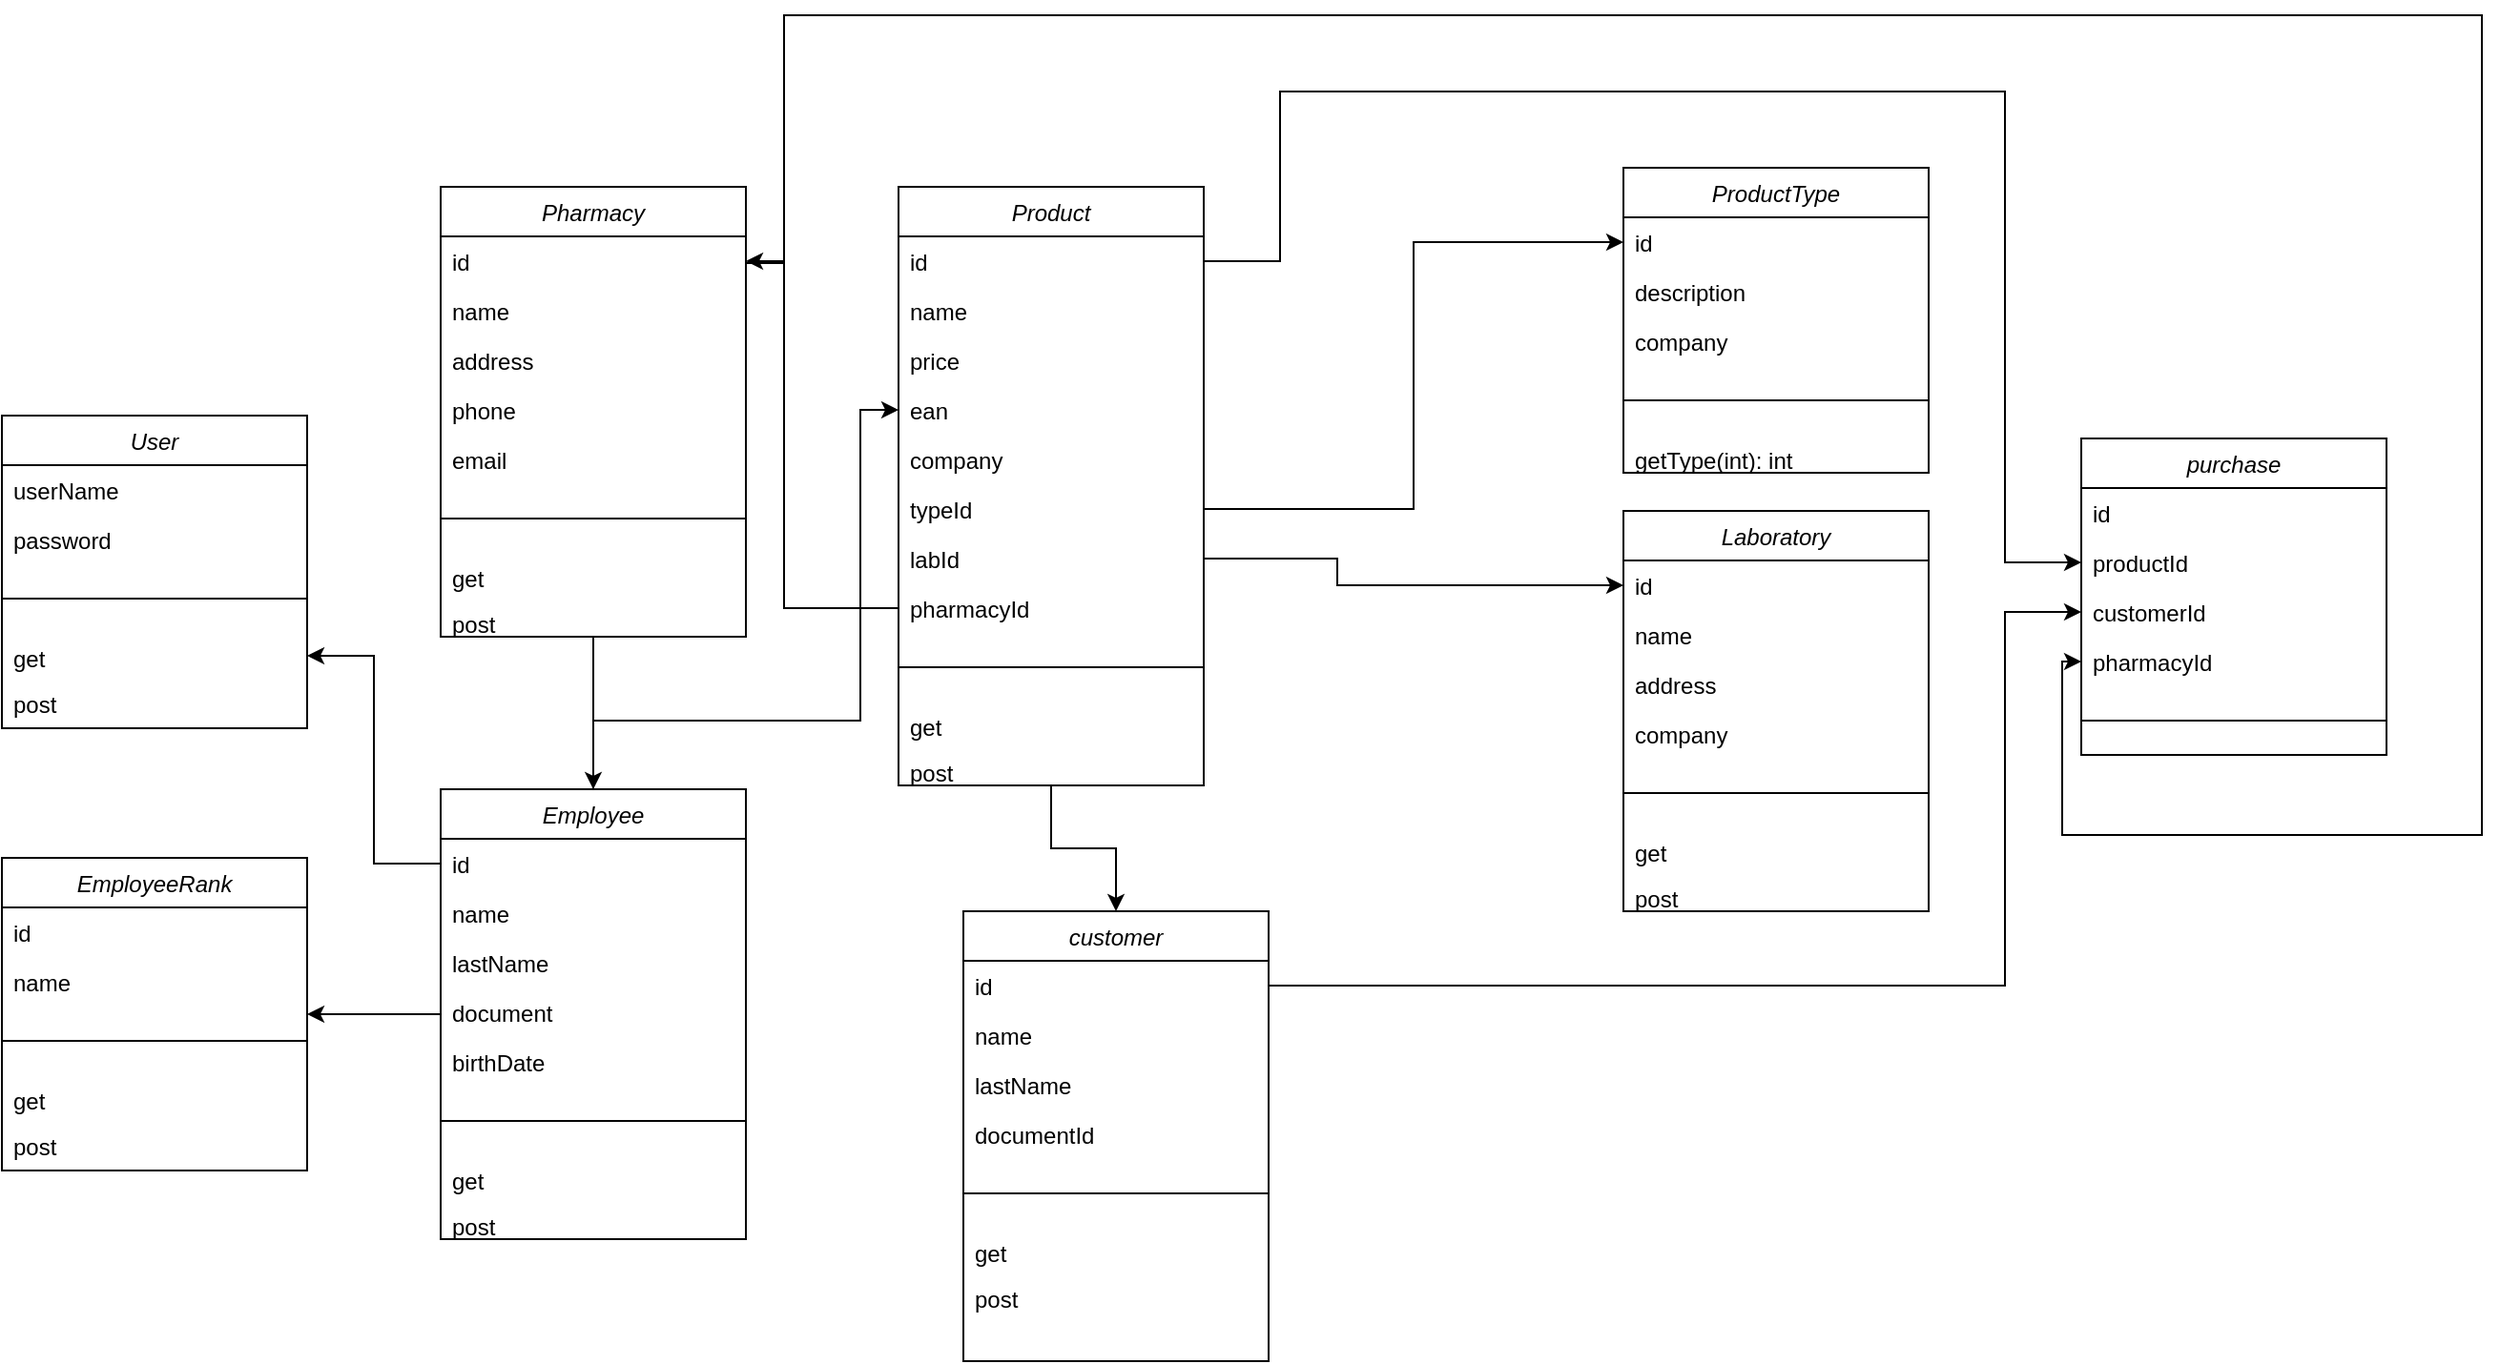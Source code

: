 <mxfile version="13.5.8" type="github">
  <diagram id="C5RBs43oDa-KdzZeNtuy" name="Page-1">
    <mxGraphModel dx="2182" dy="774" grid="1" gridSize="10" guides="1" tooltips="1" connect="1" arrows="1" fold="1" page="1" pageScale="1" pageWidth="827" pageHeight="1169" math="0" shadow="0">
      <root>
        <mxCell id="WIyWlLk6GJQsqaUBKTNV-0" />
        <mxCell id="WIyWlLk6GJQsqaUBKTNV-1" parent="WIyWlLk6GJQsqaUBKTNV-0" />
        <mxCell id="h3iyEZrPgd-LCGlQ3B5Q-18" value="" style="edgeStyle=orthogonalEdgeStyle;rounded=0;orthogonalLoop=1;jettySize=auto;html=1;entryX=0;entryY=0.5;entryDx=0;entryDy=0;" edge="1" parent="WIyWlLk6GJQsqaUBKTNV-1" source="h3iyEZrPgd-LCGlQ3B5Q-80" target="h3iyEZrPgd-LCGlQ3B5Q-11">
          <mxGeometry relative="1" as="geometry" />
        </mxCell>
        <mxCell id="h3iyEZrPgd-LCGlQ3B5Q-27" value="" style="edgeStyle=orthogonalEdgeStyle;rounded=0;orthogonalLoop=1;jettySize=auto;html=1;exitX=1;exitY=0.5;exitDx=0;exitDy=0;entryX=0;entryY=0.5;entryDx=0;entryDy=0;" edge="1" parent="WIyWlLk6GJQsqaUBKTNV-1" source="h3iyEZrPgd-LCGlQ3B5Q-81" target="h3iyEZrPgd-LCGlQ3B5Q-20">
          <mxGeometry relative="1" as="geometry">
            <Array as="points">
              <mxPoint x="450" y="305" />
              <mxPoint x="450" y="319" />
            </Array>
          </mxGeometry>
        </mxCell>
        <mxCell id="h3iyEZrPgd-LCGlQ3B5Q-40" value="" style="edgeStyle=orthogonalEdgeStyle;rounded=0;orthogonalLoop=1;jettySize=auto;html=1;" edge="1" parent="WIyWlLk6GJQsqaUBKTNV-1" source="h3iyEZrPgd-LCGlQ3B5Q-97" target="h3iyEZrPgd-LCGlQ3B5Q-32">
          <mxGeometry relative="1" as="geometry">
            <Array as="points">
              <mxPoint x="160" y="331" />
              <mxPoint x="160" y="149" />
            </Array>
          </mxGeometry>
        </mxCell>
        <mxCell id="h3iyEZrPgd-LCGlQ3B5Q-60" value="" style="edgeStyle=orthogonalEdgeStyle;rounded=0;orthogonalLoop=1;jettySize=auto;html=1;" edge="1" parent="WIyWlLk6GJQsqaUBKTNV-1" source="zkfFHV4jXpPFQw0GAbJ--0" target="h3iyEZrPgd-LCGlQ3B5Q-51">
          <mxGeometry relative="1" as="geometry" />
        </mxCell>
        <mxCell id="zkfFHV4jXpPFQw0GAbJ--0" value="Product" style="swimlane;fontStyle=2;align=center;verticalAlign=top;childLayout=stackLayout;horizontal=1;startSize=26;horizontalStack=0;resizeParent=1;resizeLast=0;collapsible=1;marginBottom=0;rounded=0;shadow=0;strokeWidth=1;" parent="WIyWlLk6GJQsqaUBKTNV-1" vertex="1">
          <mxGeometry x="220" y="110" width="160" height="314" as="geometry">
            <mxRectangle x="230" y="140" width="160" height="26" as="alternateBounds" />
          </mxGeometry>
        </mxCell>
        <mxCell id="zkfFHV4jXpPFQw0GAbJ--1" value="id" style="text;align=left;verticalAlign=top;spacingLeft=4;spacingRight=4;overflow=hidden;rotatable=0;points=[[0,0.5],[1,0.5]];portConstraint=eastwest;" parent="zkfFHV4jXpPFQw0GAbJ--0" vertex="1">
          <mxGeometry y="26" width="160" height="26" as="geometry" />
        </mxCell>
        <mxCell id="zkfFHV4jXpPFQw0GAbJ--2" value="name" style="text;align=left;verticalAlign=top;spacingLeft=4;spacingRight=4;overflow=hidden;rotatable=0;points=[[0,0.5],[1,0.5]];portConstraint=eastwest;rounded=0;shadow=0;html=0;" parent="zkfFHV4jXpPFQw0GAbJ--0" vertex="1">
          <mxGeometry y="52" width="160" height="26" as="geometry" />
        </mxCell>
        <mxCell id="zkfFHV4jXpPFQw0GAbJ--3" value="price" style="text;align=left;verticalAlign=top;spacingLeft=4;spacingRight=4;overflow=hidden;rotatable=0;points=[[0,0.5],[1,0.5]];portConstraint=eastwest;rounded=0;shadow=0;html=0;" parent="zkfFHV4jXpPFQw0GAbJ--0" vertex="1">
          <mxGeometry y="78" width="160" height="26" as="geometry" />
        </mxCell>
        <mxCell id="h3iyEZrPgd-LCGlQ3B5Q-1" value="ean" style="text;align=left;verticalAlign=top;spacingLeft=4;spacingRight=4;overflow=hidden;rotatable=0;points=[[0,0.5],[1,0.5]];portConstraint=eastwest;rounded=0;shadow=0;html=0;" vertex="1" parent="zkfFHV4jXpPFQw0GAbJ--0">
          <mxGeometry y="104" width="160" height="26" as="geometry" />
        </mxCell>
        <mxCell id="h3iyEZrPgd-LCGlQ3B5Q-28" value="company" style="text;align=left;verticalAlign=top;spacingLeft=4;spacingRight=4;overflow=hidden;rotatable=0;points=[[0,0.5],[1,0.5]];portConstraint=eastwest;rounded=0;shadow=0;html=0;" vertex="1" parent="zkfFHV4jXpPFQw0GAbJ--0">
          <mxGeometry y="130" width="160" height="26" as="geometry" />
        </mxCell>
        <mxCell id="h3iyEZrPgd-LCGlQ3B5Q-80" value="typeId" style="text;align=left;verticalAlign=top;spacingLeft=4;spacingRight=4;overflow=hidden;rotatable=0;points=[[0,0.5],[1,0.5]];portConstraint=eastwest;rounded=0;shadow=0;html=0;" vertex="1" parent="zkfFHV4jXpPFQw0GAbJ--0">
          <mxGeometry y="156" width="160" height="26" as="geometry" />
        </mxCell>
        <mxCell id="h3iyEZrPgd-LCGlQ3B5Q-81" value="labId" style="text;align=left;verticalAlign=top;spacingLeft=4;spacingRight=4;overflow=hidden;rotatable=0;points=[[0,0.5],[1,0.5]];portConstraint=eastwest;rounded=0;shadow=0;html=0;" vertex="1" parent="zkfFHV4jXpPFQw0GAbJ--0">
          <mxGeometry y="182" width="160" height="26" as="geometry" />
        </mxCell>
        <mxCell id="h3iyEZrPgd-LCGlQ3B5Q-97" value="pharmacyId" style="text;align=left;verticalAlign=top;spacingLeft=4;spacingRight=4;overflow=hidden;rotatable=0;points=[[0,0.5],[1,0.5]];portConstraint=eastwest;rounded=0;shadow=0;html=0;" vertex="1" parent="zkfFHV4jXpPFQw0GAbJ--0">
          <mxGeometry y="208" width="160" height="26" as="geometry" />
        </mxCell>
        <mxCell id="zkfFHV4jXpPFQw0GAbJ--4" value="" style="line;html=1;strokeWidth=1;align=left;verticalAlign=middle;spacingTop=-1;spacingLeft=3;spacingRight=3;rotatable=0;labelPosition=right;points=[];portConstraint=eastwest;" parent="zkfFHV4jXpPFQw0GAbJ--0" vertex="1">
          <mxGeometry y="234" width="160" height="36" as="geometry" />
        </mxCell>
        <mxCell id="h3iyEZrPgd-LCGlQ3B5Q-83" value="get" style="text;align=left;verticalAlign=top;spacingLeft=4;spacingRight=4;overflow=hidden;rotatable=0;points=[[0,0.5],[1,0.5]];portConstraint=eastwest;" vertex="1" parent="zkfFHV4jXpPFQw0GAbJ--0">
          <mxGeometry y="270" width="160" height="24" as="geometry" />
        </mxCell>
        <mxCell id="h3iyEZrPgd-LCGlQ3B5Q-82" value="post" style="text;align=left;verticalAlign=top;spacingLeft=4;spacingRight=4;overflow=hidden;rotatable=0;points=[[0,0.5],[1,0.5]];portConstraint=eastwest;" vertex="1" parent="zkfFHV4jXpPFQw0GAbJ--0">
          <mxGeometry y="294" width="160" height="20" as="geometry" />
        </mxCell>
        <mxCell id="h3iyEZrPgd-LCGlQ3B5Q-50" value="" style="edgeStyle=orthogonalEdgeStyle;rounded=0;orthogonalLoop=1;jettySize=auto;html=1;" edge="1" parent="WIyWlLk6GJQsqaUBKTNV-1" source="h3iyEZrPgd-LCGlQ3B5Q-31" target="h3iyEZrPgd-LCGlQ3B5Q-41">
          <mxGeometry relative="1" as="geometry" />
        </mxCell>
        <mxCell id="h3iyEZrPgd-LCGlQ3B5Q-31" value="Pharmacy" style="swimlane;fontStyle=2;align=center;verticalAlign=top;childLayout=stackLayout;horizontal=1;startSize=26;horizontalStack=0;resizeParent=1;resizeLast=0;collapsible=1;marginBottom=0;rounded=0;shadow=0;strokeWidth=1;" vertex="1" parent="WIyWlLk6GJQsqaUBKTNV-1">
          <mxGeometry x="-20" y="110" width="160" height="236" as="geometry">
            <mxRectangle x="230" y="140" width="160" height="26" as="alternateBounds" />
          </mxGeometry>
        </mxCell>
        <mxCell id="h3iyEZrPgd-LCGlQ3B5Q-32" value="id" style="text;align=left;verticalAlign=top;spacingLeft=4;spacingRight=4;overflow=hidden;rotatable=0;points=[[0,0.5],[1,0.5]];portConstraint=eastwest;" vertex="1" parent="h3iyEZrPgd-LCGlQ3B5Q-31">
          <mxGeometry y="26" width="160" height="26" as="geometry" />
        </mxCell>
        <mxCell id="h3iyEZrPgd-LCGlQ3B5Q-33" value="name" style="text;align=left;verticalAlign=top;spacingLeft=4;spacingRight=4;overflow=hidden;rotatable=0;points=[[0,0.5],[1,0.5]];portConstraint=eastwest;rounded=0;shadow=0;html=0;" vertex="1" parent="h3iyEZrPgd-LCGlQ3B5Q-31">
          <mxGeometry y="52" width="160" height="26" as="geometry" />
        </mxCell>
        <mxCell id="h3iyEZrPgd-LCGlQ3B5Q-34" value="address" style="text;align=left;verticalAlign=top;spacingLeft=4;spacingRight=4;overflow=hidden;rotatable=0;points=[[0,0.5],[1,0.5]];portConstraint=eastwest;rounded=0;shadow=0;html=0;" vertex="1" parent="h3iyEZrPgd-LCGlQ3B5Q-31">
          <mxGeometry y="78" width="160" height="26" as="geometry" />
        </mxCell>
        <mxCell id="h3iyEZrPgd-LCGlQ3B5Q-35" value="phone" style="text;align=left;verticalAlign=top;spacingLeft=4;spacingRight=4;overflow=hidden;rotatable=0;points=[[0,0.5],[1,0.5]];portConstraint=eastwest;rounded=0;shadow=0;html=0;" vertex="1" parent="h3iyEZrPgd-LCGlQ3B5Q-31">
          <mxGeometry y="104" width="160" height="26" as="geometry" />
        </mxCell>
        <mxCell id="h3iyEZrPgd-LCGlQ3B5Q-36" value="email" style="text;align=left;verticalAlign=top;spacingLeft=4;spacingRight=4;overflow=hidden;rotatable=0;points=[[0,0.5],[1,0.5]];portConstraint=eastwest;rounded=0;shadow=0;html=0;" vertex="1" parent="h3iyEZrPgd-LCGlQ3B5Q-31">
          <mxGeometry y="130" width="160" height="26" as="geometry" />
        </mxCell>
        <mxCell id="h3iyEZrPgd-LCGlQ3B5Q-37" value="" style="line;html=1;strokeWidth=1;align=left;verticalAlign=middle;spacingTop=-1;spacingLeft=3;spacingRight=3;rotatable=0;labelPosition=right;points=[];portConstraint=eastwest;" vertex="1" parent="h3iyEZrPgd-LCGlQ3B5Q-31">
          <mxGeometry y="156" width="160" height="36" as="geometry" />
        </mxCell>
        <mxCell id="h3iyEZrPgd-LCGlQ3B5Q-38" value="get" style="text;align=left;verticalAlign=top;spacingLeft=4;spacingRight=4;overflow=hidden;rotatable=0;points=[[0,0.5],[1,0.5]];portConstraint=eastwest;" vertex="1" parent="h3iyEZrPgd-LCGlQ3B5Q-31">
          <mxGeometry y="192" width="160" height="24" as="geometry" />
        </mxCell>
        <mxCell id="h3iyEZrPgd-LCGlQ3B5Q-39" value="post" style="text;align=left;verticalAlign=top;spacingLeft=4;spacingRight=4;overflow=hidden;rotatable=0;points=[[0,0.5],[1,0.5]];portConstraint=eastwest;" vertex="1" parent="h3iyEZrPgd-LCGlQ3B5Q-31">
          <mxGeometry y="216" width="160" height="20" as="geometry" />
        </mxCell>
        <mxCell id="h3iyEZrPgd-LCGlQ3B5Q-72" value="" style="edgeStyle=orthogonalEdgeStyle;rounded=0;orthogonalLoop=1;jettySize=auto;html=1;" edge="1" parent="WIyWlLk6GJQsqaUBKTNV-1" source="h3iyEZrPgd-LCGlQ3B5Q-41" target="h3iyEZrPgd-LCGlQ3B5Q-63">
          <mxGeometry relative="1" as="geometry" />
        </mxCell>
        <mxCell id="h3iyEZrPgd-LCGlQ3B5Q-41" value="Employee" style="swimlane;fontStyle=2;align=center;verticalAlign=top;childLayout=stackLayout;horizontal=1;startSize=26;horizontalStack=0;resizeParent=1;resizeLast=0;collapsible=1;marginBottom=0;rounded=0;shadow=0;strokeWidth=1;" vertex="1" parent="WIyWlLk6GJQsqaUBKTNV-1">
          <mxGeometry x="-20" y="426" width="160" height="236" as="geometry">
            <mxRectangle x="230" y="140" width="160" height="26" as="alternateBounds" />
          </mxGeometry>
        </mxCell>
        <mxCell id="h3iyEZrPgd-LCGlQ3B5Q-42" value="id" style="text;align=left;verticalAlign=top;spacingLeft=4;spacingRight=4;overflow=hidden;rotatable=0;points=[[0,0.5],[1,0.5]];portConstraint=eastwest;" vertex="1" parent="h3iyEZrPgd-LCGlQ3B5Q-41">
          <mxGeometry y="26" width="160" height="26" as="geometry" />
        </mxCell>
        <mxCell id="h3iyEZrPgd-LCGlQ3B5Q-43" value="name" style="text;align=left;verticalAlign=top;spacingLeft=4;spacingRight=4;overflow=hidden;rotatable=0;points=[[0,0.5],[1,0.5]];portConstraint=eastwest;rounded=0;shadow=0;html=0;" vertex="1" parent="h3iyEZrPgd-LCGlQ3B5Q-41">
          <mxGeometry y="52" width="160" height="26" as="geometry" />
        </mxCell>
        <mxCell id="h3iyEZrPgd-LCGlQ3B5Q-44" value="lastName" style="text;align=left;verticalAlign=top;spacingLeft=4;spacingRight=4;overflow=hidden;rotatable=0;points=[[0,0.5],[1,0.5]];portConstraint=eastwest;rounded=0;shadow=0;html=0;" vertex="1" parent="h3iyEZrPgd-LCGlQ3B5Q-41">
          <mxGeometry y="78" width="160" height="26" as="geometry" />
        </mxCell>
        <mxCell id="h3iyEZrPgd-LCGlQ3B5Q-45" value="document" style="text;align=left;verticalAlign=top;spacingLeft=4;spacingRight=4;overflow=hidden;rotatable=0;points=[[0,0.5],[1,0.5]];portConstraint=eastwest;rounded=0;shadow=0;html=0;" vertex="1" parent="h3iyEZrPgd-LCGlQ3B5Q-41">
          <mxGeometry y="104" width="160" height="26" as="geometry" />
        </mxCell>
        <mxCell id="h3iyEZrPgd-LCGlQ3B5Q-46" value="birthDate" style="text;align=left;verticalAlign=top;spacingLeft=4;spacingRight=4;overflow=hidden;rotatable=0;points=[[0,0.5],[1,0.5]];portConstraint=eastwest;rounded=0;shadow=0;html=0;" vertex="1" parent="h3iyEZrPgd-LCGlQ3B5Q-41">
          <mxGeometry y="130" width="160" height="26" as="geometry" />
        </mxCell>
        <mxCell id="h3iyEZrPgd-LCGlQ3B5Q-47" value="" style="line;html=1;strokeWidth=1;align=left;verticalAlign=middle;spacingTop=-1;spacingLeft=3;spacingRight=3;rotatable=0;labelPosition=right;points=[];portConstraint=eastwest;" vertex="1" parent="h3iyEZrPgd-LCGlQ3B5Q-41">
          <mxGeometry y="156" width="160" height="36" as="geometry" />
        </mxCell>
        <mxCell id="h3iyEZrPgd-LCGlQ3B5Q-48" value="get" style="text;align=left;verticalAlign=top;spacingLeft=4;spacingRight=4;overflow=hidden;rotatable=0;points=[[0,0.5],[1,0.5]];portConstraint=eastwest;" vertex="1" parent="h3iyEZrPgd-LCGlQ3B5Q-41">
          <mxGeometry y="192" width="160" height="24" as="geometry" />
        </mxCell>
        <mxCell id="h3iyEZrPgd-LCGlQ3B5Q-49" value="post" style="text;align=left;verticalAlign=top;spacingLeft=4;spacingRight=4;overflow=hidden;rotatable=0;points=[[0,0.5],[1,0.5]];portConstraint=eastwest;" vertex="1" parent="h3iyEZrPgd-LCGlQ3B5Q-41">
          <mxGeometry y="216" width="160" height="20" as="geometry" />
        </mxCell>
        <mxCell id="h3iyEZrPgd-LCGlQ3B5Q-10" value="ProductType" style="swimlane;fontStyle=2;align=center;verticalAlign=top;childLayout=stackLayout;horizontal=1;startSize=26;horizontalStack=0;resizeParent=1;resizeLast=0;collapsible=1;marginBottom=0;rounded=0;shadow=0;strokeWidth=1;" vertex="1" parent="WIyWlLk6GJQsqaUBKTNV-1">
          <mxGeometry x="600" y="100" width="160" height="160" as="geometry">
            <mxRectangle x="230" y="140" width="160" height="26" as="alternateBounds" />
          </mxGeometry>
        </mxCell>
        <mxCell id="h3iyEZrPgd-LCGlQ3B5Q-11" value="id" style="text;align=left;verticalAlign=top;spacingLeft=4;spacingRight=4;overflow=hidden;rotatable=0;points=[[0,0.5],[1,0.5]];portConstraint=eastwest;" vertex="1" parent="h3iyEZrPgd-LCGlQ3B5Q-10">
          <mxGeometry y="26" width="160" height="26" as="geometry" />
        </mxCell>
        <mxCell id="h3iyEZrPgd-LCGlQ3B5Q-12" value="description" style="text;align=left;verticalAlign=top;spacingLeft=4;spacingRight=4;overflow=hidden;rotatable=0;points=[[0,0.5],[1,0.5]];portConstraint=eastwest;rounded=0;shadow=0;html=0;" vertex="1" parent="h3iyEZrPgd-LCGlQ3B5Q-10">
          <mxGeometry y="52" width="160" height="26" as="geometry" />
        </mxCell>
        <mxCell id="h3iyEZrPgd-LCGlQ3B5Q-29" value="company" style="text;align=left;verticalAlign=top;spacingLeft=4;spacingRight=4;overflow=hidden;rotatable=0;points=[[0,0.5],[1,0.5]];portConstraint=eastwest;rounded=0;shadow=0;html=0;" vertex="1" parent="h3iyEZrPgd-LCGlQ3B5Q-10">
          <mxGeometry y="78" width="160" height="26" as="geometry" />
        </mxCell>
        <mxCell id="h3iyEZrPgd-LCGlQ3B5Q-15" value="" style="line;html=1;strokeWidth=1;align=left;verticalAlign=middle;spacingTop=-1;spacingLeft=3;spacingRight=3;rotatable=0;labelPosition=right;points=[];portConstraint=eastwest;" vertex="1" parent="h3iyEZrPgd-LCGlQ3B5Q-10">
          <mxGeometry y="104" width="160" height="36" as="geometry" />
        </mxCell>
        <mxCell id="h3iyEZrPgd-LCGlQ3B5Q-17" value="getType(int): int" style="text;align=left;verticalAlign=top;spacingLeft=4;spacingRight=4;overflow=hidden;rotatable=0;points=[[0,0.5],[1,0.5]];portConstraint=eastwest;" vertex="1" parent="h3iyEZrPgd-LCGlQ3B5Q-10">
          <mxGeometry y="140" width="160" height="20" as="geometry" />
        </mxCell>
        <mxCell id="h3iyEZrPgd-LCGlQ3B5Q-62" value="" style="edgeStyle=orthogonalEdgeStyle;rounded=0;orthogonalLoop=1;jettySize=auto;html=1;entryX=0;entryY=0.5;entryDx=0;entryDy=0;exitX=0.5;exitY=0;exitDx=0;exitDy=0;" edge="1" parent="WIyWlLk6GJQsqaUBKTNV-1" source="h3iyEZrPgd-LCGlQ3B5Q-41" target="h3iyEZrPgd-LCGlQ3B5Q-1">
          <mxGeometry relative="1" as="geometry">
            <mxPoint x="70" y="356" as="sourcePoint" />
            <mxPoint x="70" y="436" as="targetPoint" />
            <Array as="points">
              <mxPoint x="60" y="390" />
              <mxPoint x="200" y="390" />
              <mxPoint x="200" y="227" />
            </Array>
          </mxGeometry>
        </mxCell>
        <mxCell id="h3iyEZrPgd-LCGlQ3B5Q-63" value="EmployeeRank" style="swimlane;fontStyle=2;align=center;verticalAlign=top;childLayout=stackLayout;horizontal=1;startSize=26;horizontalStack=0;resizeParent=1;resizeLast=0;collapsible=1;marginBottom=0;rounded=0;shadow=0;strokeWidth=1;" vertex="1" parent="WIyWlLk6GJQsqaUBKTNV-1">
          <mxGeometry x="-250" y="462" width="160" height="164" as="geometry">
            <mxRectangle x="230" y="140" width="160" height="26" as="alternateBounds" />
          </mxGeometry>
        </mxCell>
        <mxCell id="h3iyEZrPgd-LCGlQ3B5Q-64" value="id" style="text;align=left;verticalAlign=top;spacingLeft=4;spacingRight=4;overflow=hidden;rotatable=0;points=[[0,0.5],[1,0.5]];portConstraint=eastwest;" vertex="1" parent="h3iyEZrPgd-LCGlQ3B5Q-63">
          <mxGeometry y="26" width="160" height="26" as="geometry" />
        </mxCell>
        <mxCell id="h3iyEZrPgd-LCGlQ3B5Q-65" value="name" style="text;align=left;verticalAlign=top;spacingLeft=4;spacingRight=4;overflow=hidden;rotatable=0;points=[[0,0.5],[1,0.5]];portConstraint=eastwest;rounded=0;shadow=0;html=0;" vertex="1" parent="h3iyEZrPgd-LCGlQ3B5Q-63">
          <mxGeometry y="52" width="160" height="26" as="geometry" />
        </mxCell>
        <mxCell id="h3iyEZrPgd-LCGlQ3B5Q-69" value="" style="line;html=1;strokeWidth=1;align=left;verticalAlign=middle;spacingTop=-1;spacingLeft=3;spacingRight=3;rotatable=0;labelPosition=right;points=[];portConstraint=eastwest;" vertex="1" parent="h3iyEZrPgd-LCGlQ3B5Q-63">
          <mxGeometry y="78" width="160" height="36" as="geometry" />
        </mxCell>
        <mxCell id="h3iyEZrPgd-LCGlQ3B5Q-70" value="get" style="text;align=left;verticalAlign=top;spacingLeft=4;spacingRight=4;overflow=hidden;rotatable=0;points=[[0,0.5],[1,0.5]];portConstraint=eastwest;" vertex="1" parent="h3iyEZrPgd-LCGlQ3B5Q-63">
          <mxGeometry y="114" width="160" height="24" as="geometry" />
        </mxCell>
        <mxCell id="h3iyEZrPgd-LCGlQ3B5Q-71" value="post" style="text;align=left;verticalAlign=top;spacingLeft=4;spacingRight=4;overflow=hidden;rotatable=0;points=[[0,0.5],[1,0.5]];portConstraint=eastwest;" vertex="1" parent="h3iyEZrPgd-LCGlQ3B5Q-63">
          <mxGeometry y="138" width="160" height="20" as="geometry" />
        </mxCell>
        <mxCell id="h3iyEZrPgd-LCGlQ3B5Q-73" value="User" style="swimlane;fontStyle=2;align=center;verticalAlign=top;childLayout=stackLayout;horizontal=1;startSize=26;horizontalStack=0;resizeParent=1;resizeLast=0;collapsible=1;marginBottom=0;rounded=0;shadow=0;strokeWidth=1;" vertex="1" parent="WIyWlLk6GJQsqaUBKTNV-1">
          <mxGeometry x="-250" y="230" width="160" height="164" as="geometry">
            <mxRectangle x="230" y="140" width="160" height="26" as="alternateBounds" />
          </mxGeometry>
        </mxCell>
        <mxCell id="h3iyEZrPgd-LCGlQ3B5Q-74" value="userName" style="text;align=left;verticalAlign=top;spacingLeft=4;spacingRight=4;overflow=hidden;rotatable=0;points=[[0,0.5],[1,0.5]];portConstraint=eastwest;" vertex="1" parent="h3iyEZrPgd-LCGlQ3B5Q-73">
          <mxGeometry y="26" width="160" height="26" as="geometry" />
        </mxCell>
        <mxCell id="h3iyEZrPgd-LCGlQ3B5Q-75" value="password" style="text;align=left;verticalAlign=top;spacingLeft=4;spacingRight=4;overflow=hidden;rotatable=0;points=[[0,0.5],[1,0.5]];portConstraint=eastwest;rounded=0;shadow=0;html=0;" vertex="1" parent="h3iyEZrPgd-LCGlQ3B5Q-73">
          <mxGeometry y="52" width="160" height="26" as="geometry" />
        </mxCell>
        <mxCell id="h3iyEZrPgd-LCGlQ3B5Q-76" value="" style="line;html=1;strokeWidth=1;align=left;verticalAlign=middle;spacingTop=-1;spacingLeft=3;spacingRight=3;rotatable=0;labelPosition=right;points=[];portConstraint=eastwest;" vertex="1" parent="h3iyEZrPgd-LCGlQ3B5Q-73">
          <mxGeometry y="78" width="160" height="36" as="geometry" />
        </mxCell>
        <mxCell id="h3iyEZrPgd-LCGlQ3B5Q-77" value="get" style="text;align=left;verticalAlign=top;spacingLeft=4;spacingRight=4;overflow=hidden;rotatable=0;points=[[0,0.5],[1,0.5]];portConstraint=eastwest;" vertex="1" parent="h3iyEZrPgd-LCGlQ3B5Q-73">
          <mxGeometry y="114" width="160" height="24" as="geometry" />
        </mxCell>
        <mxCell id="h3iyEZrPgd-LCGlQ3B5Q-78" value="post" style="text;align=left;verticalAlign=top;spacingLeft=4;spacingRight=4;overflow=hidden;rotatable=0;points=[[0,0.5],[1,0.5]];portConstraint=eastwest;" vertex="1" parent="h3iyEZrPgd-LCGlQ3B5Q-73">
          <mxGeometry y="138" width="160" height="20" as="geometry" />
        </mxCell>
        <mxCell id="h3iyEZrPgd-LCGlQ3B5Q-79" value="" style="edgeStyle=orthogonalEdgeStyle;rounded=0;orthogonalLoop=1;jettySize=auto;html=1;entryX=1;entryY=0.5;entryDx=0;entryDy=0;exitX=0;exitY=0.5;exitDx=0;exitDy=0;" edge="1" parent="WIyWlLk6GJQsqaUBKTNV-1" source="h3iyEZrPgd-LCGlQ3B5Q-42" target="h3iyEZrPgd-LCGlQ3B5Q-77">
          <mxGeometry relative="1" as="geometry">
            <mxPoint x="-10" y="470" as="sourcePoint" />
            <mxPoint x="-80" y="554" as="targetPoint" />
          </mxGeometry>
        </mxCell>
        <mxCell id="h3iyEZrPgd-LCGlQ3B5Q-19" value="Laboratory" style="swimlane;fontStyle=2;align=center;verticalAlign=top;childLayout=stackLayout;horizontal=1;startSize=26;horizontalStack=0;resizeParent=1;resizeLast=0;collapsible=1;marginBottom=0;rounded=0;shadow=0;strokeWidth=1;" vertex="1" parent="WIyWlLk6GJQsqaUBKTNV-1">
          <mxGeometry x="600" y="280" width="160" height="210" as="geometry">
            <mxRectangle x="230" y="140" width="160" height="26" as="alternateBounds" />
          </mxGeometry>
        </mxCell>
        <mxCell id="h3iyEZrPgd-LCGlQ3B5Q-20" value="id" style="text;align=left;verticalAlign=top;spacingLeft=4;spacingRight=4;overflow=hidden;rotatable=0;points=[[0,0.5],[1,0.5]];portConstraint=eastwest;" vertex="1" parent="h3iyEZrPgd-LCGlQ3B5Q-19">
          <mxGeometry y="26" width="160" height="26" as="geometry" />
        </mxCell>
        <mxCell id="h3iyEZrPgd-LCGlQ3B5Q-21" value="name" style="text;align=left;verticalAlign=top;spacingLeft=4;spacingRight=4;overflow=hidden;rotatable=0;points=[[0,0.5],[1,0.5]];portConstraint=eastwest;rounded=0;shadow=0;html=0;" vertex="1" parent="h3iyEZrPgd-LCGlQ3B5Q-19">
          <mxGeometry y="52" width="160" height="26" as="geometry" />
        </mxCell>
        <mxCell id="h3iyEZrPgd-LCGlQ3B5Q-22" value="address" style="text;align=left;verticalAlign=top;spacingLeft=4;spacingRight=4;overflow=hidden;rotatable=0;points=[[0,0.5],[1,0.5]];portConstraint=eastwest;rounded=0;shadow=0;html=0;" vertex="1" parent="h3iyEZrPgd-LCGlQ3B5Q-19">
          <mxGeometry y="78" width="160" height="26" as="geometry" />
        </mxCell>
        <mxCell id="h3iyEZrPgd-LCGlQ3B5Q-30" value="company" style="text;align=left;verticalAlign=top;spacingLeft=4;spacingRight=4;overflow=hidden;rotatable=0;points=[[0,0.5],[1,0.5]];portConstraint=eastwest;rounded=0;shadow=0;html=0;" vertex="1" parent="h3iyEZrPgd-LCGlQ3B5Q-19">
          <mxGeometry y="104" width="160" height="26" as="geometry" />
        </mxCell>
        <mxCell id="h3iyEZrPgd-LCGlQ3B5Q-24" value="" style="line;html=1;strokeWidth=1;align=left;verticalAlign=middle;spacingTop=-1;spacingLeft=3;spacingRight=3;rotatable=0;labelPosition=right;points=[];portConstraint=eastwest;" vertex="1" parent="h3iyEZrPgd-LCGlQ3B5Q-19">
          <mxGeometry y="130" width="160" height="36" as="geometry" />
        </mxCell>
        <mxCell id="h3iyEZrPgd-LCGlQ3B5Q-25" value="get" style="text;align=left;verticalAlign=top;spacingLeft=4;spacingRight=4;overflow=hidden;rotatable=0;points=[[0,0.5],[1,0.5]];portConstraint=eastwest;" vertex="1" parent="h3iyEZrPgd-LCGlQ3B5Q-19">
          <mxGeometry y="166" width="160" height="24" as="geometry" />
        </mxCell>
        <mxCell id="h3iyEZrPgd-LCGlQ3B5Q-26" value="post" style="text;align=left;verticalAlign=top;spacingLeft=4;spacingRight=4;overflow=hidden;rotatable=0;points=[[0,0.5],[1,0.5]];portConstraint=eastwest;" vertex="1" parent="h3iyEZrPgd-LCGlQ3B5Q-19">
          <mxGeometry y="190" width="160" height="20" as="geometry" />
        </mxCell>
        <mxCell id="h3iyEZrPgd-LCGlQ3B5Q-92" value="" style="edgeStyle=orthogonalEdgeStyle;rounded=0;orthogonalLoop=1;jettySize=auto;html=1;entryX=0;entryY=0.5;entryDx=0;entryDy=0;" edge="1" parent="WIyWlLk6GJQsqaUBKTNV-1" source="h3iyEZrPgd-LCGlQ3B5Q-52" target="h3iyEZrPgd-LCGlQ3B5Q-87">
          <mxGeometry relative="1" as="geometry">
            <Array as="points">
              <mxPoint x="800" y="529" />
              <mxPoint x="800" y="333" />
            </Array>
          </mxGeometry>
        </mxCell>
        <mxCell id="h3iyEZrPgd-LCGlQ3B5Q-51" value="customer" style="swimlane;fontStyle=2;align=center;verticalAlign=top;childLayout=stackLayout;horizontal=1;startSize=26;horizontalStack=0;resizeParent=1;resizeLast=0;collapsible=1;marginBottom=0;rounded=0;shadow=0;strokeWidth=1;" vertex="1" parent="WIyWlLk6GJQsqaUBKTNV-1">
          <mxGeometry x="254" y="490" width="160" height="236" as="geometry">
            <mxRectangle x="230" y="140" width="160" height="26" as="alternateBounds" />
          </mxGeometry>
        </mxCell>
        <mxCell id="h3iyEZrPgd-LCGlQ3B5Q-52" value="id" style="text;align=left;verticalAlign=top;spacingLeft=4;spacingRight=4;overflow=hidden;rotatable=0;points=[[0,0.5],[1,0.5]];portConstraint=eastwest;" vertex="1" parent="h3iyEZrPgd-LCGlQ3B5Q-51">
          <mxGeometry y="26" width="160" height="26" as="geometry" />
        </mxCell>
        <mxCell id="h3iyEZrPgd-LCGlQ3B5Q-53" value="name" style="text;align=left;verticalAlign=top;spacingLeft=4;spacingRight=4;overflow=hidden;rotatable=0;points=[[0,0.5],[1,0.5]];portConstraint=eastwest;rounded=0;shadow=0;html=0;" vertex="1" parent="h3iyEZrPgd-LCGlQ3B5Q-51">
          <mxGeometry y="52" width="160" height="26" as="geometry" />
        </mxCell>
        <mxCell id="h3iyEZrPgd-LCGlQ3B5Q-54" value="lastName" style="text;align=left;verticalAlign=top;spacingLeft=4;spacingRight=4;overflow=hidden;rotatable=0;points=[[0,0.5],[1,0.5]];portConstraint=eastwest;rounded=0;shadow=0;html=0;" vertex="1" parent="h3iyEZrPgd-LCGlQ3B5Q-51">
          <mxGeometry y="78" width="160" height="26" as="geometry" />
        </mxCell>
        <mxCell id="h3iyEZrPgd-LCGlQ3B5Q-55" value="documentId" style="text;align=left;verticalAlign=top;spacingLeft=4;spacingRight=4;overflow=hidden;rotatable=0;points=[[0,0.5],[1,0.5]];portConstraint=eastwest;rounded=0;shadow=0;html=0;" vertex="1" parent="h3iyEZrPgd-LCGlQ3B5Q-51">
          <mxGeometry y="104" width="160" height="26" as="geometry" />
        </mxCell>
        <mxCell id="h3iyEZrPgd-LCGlQ3B5Q-57" value="" style="line;html=1;strokeWidth=1;align=left;verticalAlign=middle;spacingTop=-1;spacingLeft=3;spacingRight=3;rotatable=0;labelPosition=right;points=[];portConstraint=eastwest;" vertex="1" parent="h3iyEZrPgd-LCGlQ3B5Q-51">
          <mxGeometry y="130" width="160" height="36" as="geometry" />
        </mxCell>
        <mxCell id="h3iyEZrPgd-LCGlQ3B5Q-58" value="get" style="text;align=left;verticalAlign=top;spacingLeft=4;spacingRight=4;overflow=hidden;rotatable=0;points=[[0,0.5],[1,0.5]];portConstraint=eastwest;" vertex="1" parent="h3iyEZrPgd-LCGlQ3B5Q-51">
          <mxGeometry y="166" width="160" height="24" as="geometry" />
        </mxCell>
        <mxCell id="h3iyEZrPgd-LCGlQ3B5Q-59" value="post" style="text;align=left;verticalAlign=top;spacingLeft=4;spacingRight=4;overflow=hidden;rotatable=0;points=[[0,0.5],[1,0.5]];portConstraint=eastwest;" vertex="1" parent="h3iyEZrPgd-LCGlQ3B5Q-51">
          <mxGeometry y="190" width="160" height="20" as="geometry" />
        </mxCell>
        <mxCell id="h3iyEZrPgd-LCGlQ3B5Q-93" value="" style="edgeStyle=orthogonalEdgeStyle;rounded=0;orthogonalLoop=1;jettySize=auto;html=1;exitX=1;exitY=0.5;exitDx=0;exitDy=0;entryX=0;entryY=0.5;entryDx=0;entryDy=0;" edge="1" parent="WIyWlLk6GJQsqaUBKTNV-1" source="zkfFHV4jXpPFQw0GAbJ--1" target="h3iyEZrPgd-LCGlQ3B5Q-86">
          <mxGeometry relative="1" as="geometry">
            <mxPoint x="310" y="452" as="sourcePoint" />
            <mxPoint x="344" y="500" as="targetPoint" />
            <Array as="points">
              <mxPoint x="420" y="149" />
              <mxPoint x="420" y="60" />
              <mxPoint x="800" y="60" />
              <mxPoint x="800" y="307" />
            </Array>
          </mxGeometry>
        </mxCell>
        <mxCell id="h3iyEZrPgd-LCGlQ3B5Q-84" value="purchase" style="swimlane;fontStyle=2;align=center;verticalAlign=top;childLayout=stackLayout;horizontal=1;startSize=26;horizontalStack=0;resizeParent=1;resizeLast=0;collapsible=1;marginBottom=0;rounded=0;shadow=0;strokeWidth=1;" vertex="1" parent="WIyWlLk6GJQsqaUBKTNV-1">
          <mxGeometry x="840" y="242" width="160" height="166" as="geometry">
            <mxRectangle x="230" y="140" width="160" height="26" as="alternateBounds" />
          </mxGeometry>
        </mxCell>
        <mxCell id="h3iyEZrPgd-LCGlQ3B5Q-85" value="id" style="text;align=left;verticalAlign=top;spacingLeft=4;spacingRight=4;overflow=hidden;rotatable=0;points=[[0,0.5],[1,0.5]];portConstraint=eastwest;" vertex="1" parent="h3iyEZrPgd-LCGlQ3B5Q-84">
          <mxGeometry y="26" width="160" height="26" as="geometry" />
        </mxCell>
        <mxCell id="h3iyEZrPgd-LCGlQ3B5Q-86" value="productId" style="text;align=left;verticalAlign=top;spacingLeft=4;spacingRight=4;overflow=hidden;rotatable=0;points=[[0,0.5],[1,0.5]];portConstraint=eastwest;rounded=0;shadow=0;html=0;" vertex="1" parent="h3iyEZrPgd-LCGlQ3B5Q-84">
          <mxGeometry y="52" width="160" height="26" as="geometry" />
        </mxCell>
        <mxCell id="h3iyEZrPgd-LCGlQ3B5Q-87" value="customerId" style="text;align=left;verticalAlign=top;spacingLeft=4;spacingRight=4;overflow=hidden;rotatable=0;points=[[0,0.5],[1,0.5]];portConstraint=eastwest;rounded=0;shadow=0;html=0;" vertex="1" parent="h3iyEZrPgd-LCGlQ3B5Q-84">
          <mxGeometry y="78" width="160" height="26" as="geometry" />
        </mxCell>
        <mxCell id="h3iyEZrPgd-LCGlQ3B5Q-95" value="pharmacyId" style="text;align=left;verticalAlign=top;spacingLeft=4;spacingRight=4;overflow=hidden;rotatable=0;points=[[0,0.5],[1,0.5]];portConstraint=eastwest;rounded=0;shadow=0;html=0;" vertex="1" parent="h3iyEZrPgd-LCGlQ3B5Q-84">
          <mxGeometry y="104" width="160" height="26" as="geometry" />
        </mxCell>
        <mxCell id="h3iyEZrPgd-LCGlQ3B5Q-89" value="" style="line;html=1;strokeWidth=1;align=left;verticalAlign=middle;spacingTop=-1;spacingLeft=3;spacingRight=3;rotatable=0;labelPosition=right;points=[];portConstraint=eastwest;" vertex="1" parent="h3iyEZrPgd-LCGlQ3B5Q-84">
          <mxGeometry y="130" width="160" height="36" as="geometry" />
        </mxCell>
        <mxCell id="h3iyEZrPgd-LCGlQ3B5Q-96" value="" style="edgeStyle=orthogonalEdgeStyle;rounded=0;orthogonalLoop=1;jettySize=auto;html=1;entryX=0;entryY=0.5;entryDx=0;entryDy=0;" edge="1" parent="WIyWlLk6GJQsqaUBKTNV-1" target="h3iyEZrPgd-LCGlQ3B5Q-95">
          <mxGeometry relative="1" as="geometry">
            <mxPoint x="140" y="150" as="sourcePoint" />
            <mxPoint x="70" y="436" as="targetPoint" />
            <Array as="points">
              <mxPoint x="160" y="150" />
              <mxPoint x="160" y="20" />
              <mxPoint x="1050" y="20" />
              <mxPoint x="1050" y="450" />
              <mxPoint x="830" y="450" />
              <mxPoint x="830" y="359" />
            </Array>
          </mxGeometry>
        </mxCell>
      </root>
    </mxGraphModel>
  </diagram>
</mxfile>
